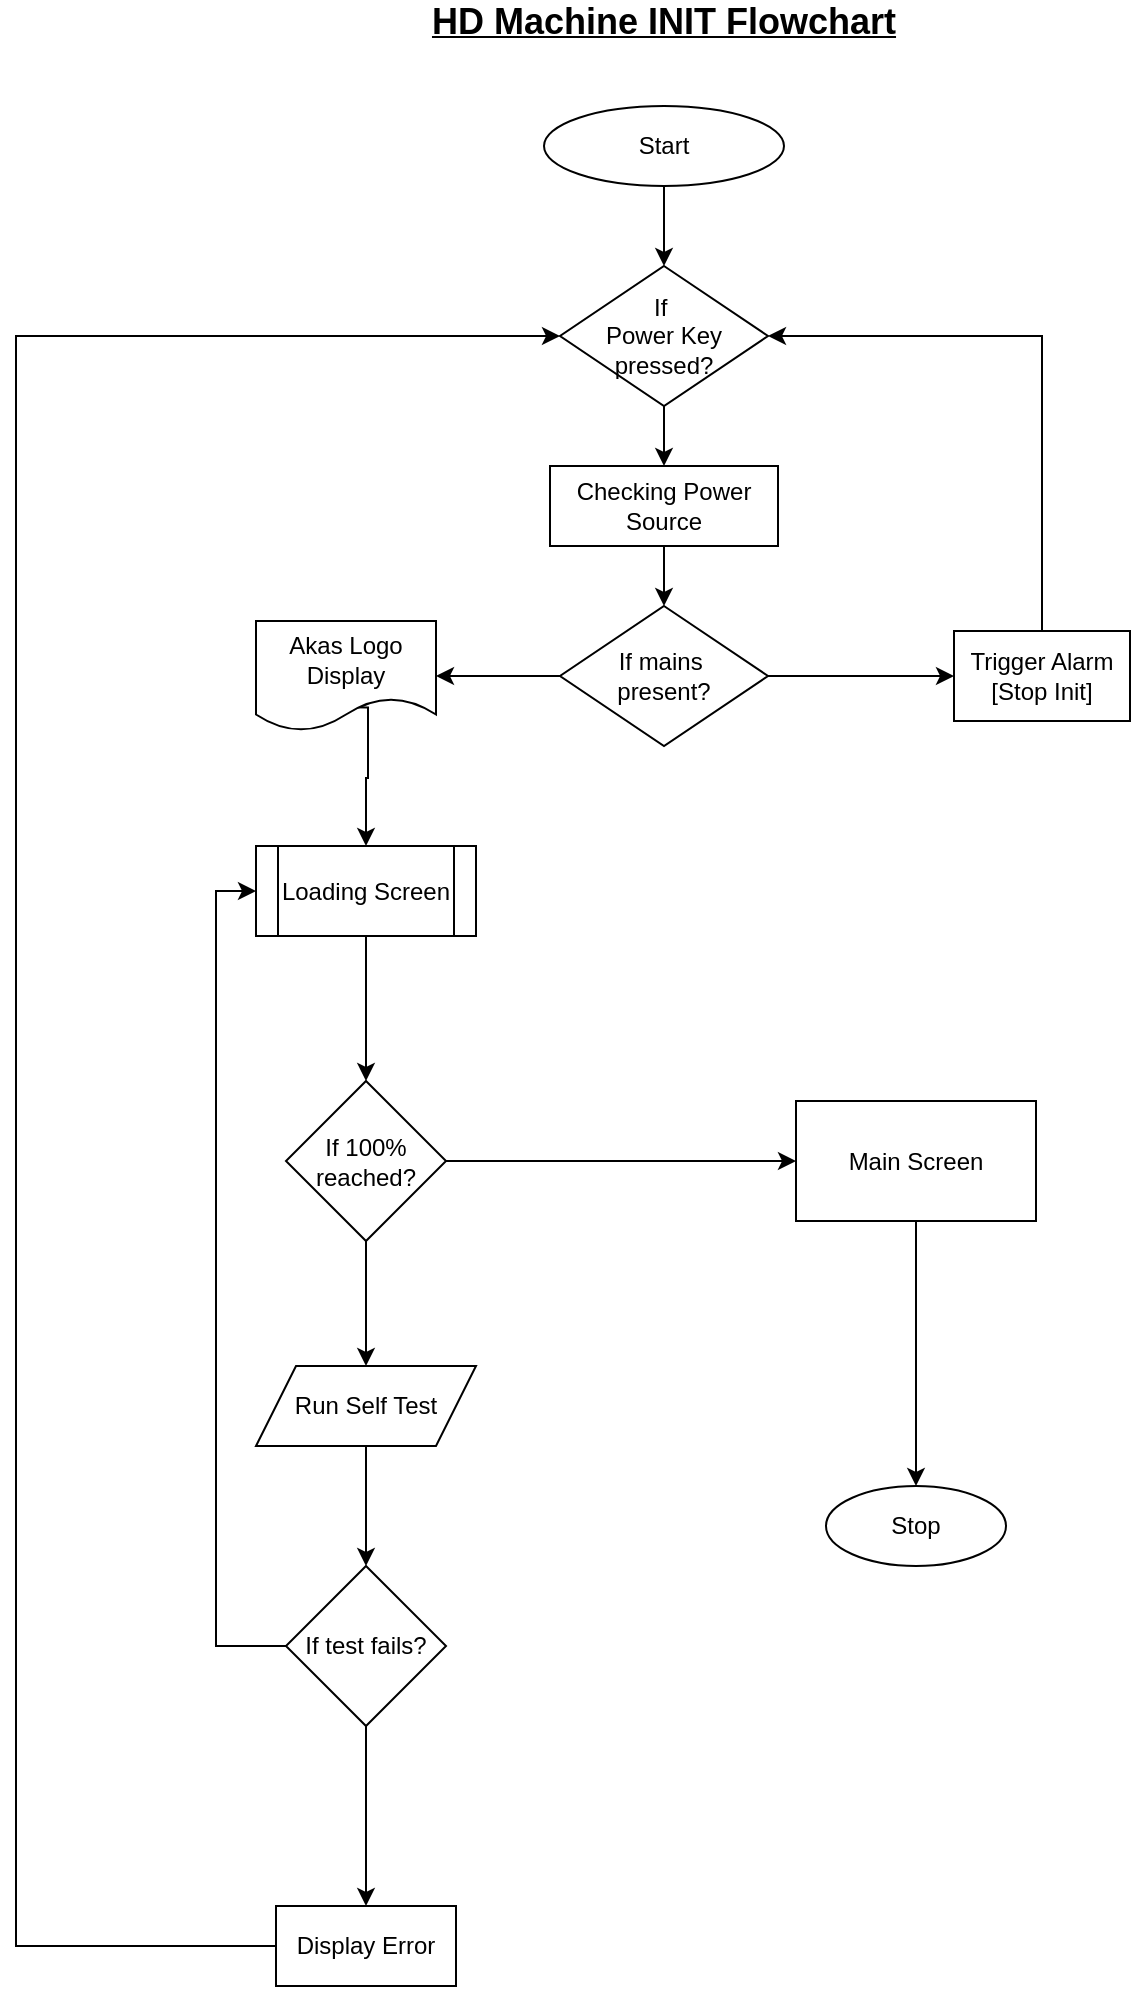 <mxfile version="28.0.7">
  <diagram id="C5RBs43oDa-KdzZeNtuy" name="Page-1">
    <mxGraphModel dx="2467" dy="791" grid="0" gridSize="10" guides="1" tooltips="1" connect="1" arrows="1" fold="1" page="1" pageScale="1" pageWidth="827" pageHeight="1169" math="0" shadow="0">
      <root>
        <mxCell id="WIyWlLk6GJQsqaUBKTNV-0" />
        <mxCell id="WIyWlLk6GJQsqaUBKTNV-1" parent="WIyWlLk6GJQsqaUBKTNV-0" />
        <mxCell id="JMTRg18jXdbkVh8YAQ7i-0" value="&lt;font style=&quot;font-size: 18px;&quot;&gt;&lt;u&gt;&lt;b&gt;HD Machine INIT Flowchart&lt;/b&gt;&lt;/u&gt;&lt;/font&gt;&lt;div&gt;&lt;br&gt;&lt;/div&gt;" style="text;html=1;align=center;verticalAlign=middle;whiteSpace=wrap;rounded=0;" vertex="1" parent="WIyWlLk6GJQsqaUBKTNV-1">
          <mxGeometry x="269" y="20" width="290" height="30" as="geometry" />
        </mxCell>
        <mxCell id="JMTRg18jXdbkVh8YAQ7i-5" value="" style="edgeStyle=orthogonalEdgeStyle;rounded=0;orthogonalLoop=1;jettySize=auto;html=1;" edge="1" parent="WIyWlLk6GJQsqaUBKTNV-1" source="JMTRg18jXdbkVh8YAQ7i-2" target="JMTRg18jXdbkVh8YAQ7i-4">
          <mxGeometry relative="1" as="geometry" />
        </mxCell>
        <mxCell id="JMTRg18jXdbkVh8YAQ7i-2" value="Start" style="ellipse;whiteSpace=wrap;html=1;" vertex="1" parent="WIyWlLk6GJQsqaUBKTNV-1">
          <mxGeometry x="354" y="70" width="120" height="40" as="geometry" />
        </mxCell>
        <mxCell id="JMTRg18jXdbkVh8YAQ7i-7" value="" style="edgeStyle=orthogonalEdgeStyle;rounded=0;orthogonalLoop=1;jettySize=auto;html=1;" edge="1" parent="WIyWlLk6GJQsqaUBKTNV-1" source="JMTRg18jXdbkVh8YAQ7i-4" target="JMTRg18jXdbkVh8YAQ7i-6">
          <mxGeometry relative="1" as="geometry" />
        </mxCell>
        <mxCell id="JMTRg18jXdbkVh8YAQ7i-4" value="If&amp;nbsp;&lt;div&gt;Power Key pressed?&lt;/div&gt;" style="rhombus;whiteSpace=wrap;html=1;" vertex="1" parent="WIyWlLk6GJQsqaUBKTNV-1">
          <mxGeometry x="362" y="150" width="104" height="70" as="geometry" />
        </mxCell>
        <mxCell id="JMTRg18jXdbkVh8YAQ7i-9" value="" style="edgeStyle=orthogonalEdgeStyle;rounded=0;orthogonalLoop=1;jettySize=auto;html=1;" edge="1" parent="WIyWlLk6GJQsqaUBKTNV-1" source="JMTRg18jXdbkVh8YAQ7i-6" target="JMTRg18jXdbkVh8YAQ7i-8">
          <mxGeometry relative="1" as="geometry" />
        </mxCell>
        <mxCell id="JMTRg18jXdbkVh8YAQ7i-6" value="Checking Power Source" style="whiteSpace=wrap;html=1;" vertex="1" parent="WIyWlLk6GJQsqaUBKTNV-1">
          <mxGeometry x="357" y="250" width="114" height="40" as="geometry" />
        </mxCell>
        <mxCell id="JMTRg18jXdbkVh8YAQ7i-11" value="" style="edgeStyle=orthogonalEdgeStyle;rounded=0;orthogonalLoop=1;jettySize=auto;html=1;" edge="1" parent="WIyWlLk6GJQsqaUBKTNV-1" source="JMTRg18jXdbkVh8YAQ7i-8" target="JMTRg18jXdbkVh8YAQ7i-10">
          <mxGeometry relative="1" as="geometry" />
        </mxCell>
        <mxCell id="JMTRg18jXdbkVh8YAQ7i-14" value="" style="edgeStyle=orthogonalEdgeStyle;rounded=0;orthogonalLoop=1;jettySize=auto;html=1;" edge="1" parent="WIyWlLk6GJQsqaUBKTNV-1" source="JMTRg18jXdbkVh8YAQ7i-8" target="JMTRg18jXdbkVh8YAQ7i-13">
          <mxGeometry relative="1" as="geometry" />
        </mxCell>
        <mxCell id="JMTRg18jXdbkVh8YAQ7i-8" value="If mains&amp;nbsp;&lt;div&gt;present?&lt;/div&gt;" style="rhombus;whiteSpace=wrap;html=1;" vertex="1" parent="WIyWlLk6GJQsqaUBKTNV-1">
          <mxGeometry x="362" y="320" width="104" height="70" as="geometry" />
        </mxCell>
        <mxCell id="JMTRg18jXdbkVh8YAQ7i-12" style="edgeStyle=orthogonalEdgeStyle;rounded=0;orthogonalLoop=1;jettySize=auto;html=1;exitX=0.5;exitY=0;exitDx=0;exitDy=0;entryX=1;entryY=0.5;entryDx=0;entryDy=0;" edge="1" parent="WIyWlLk6GJQsqaUBKTNV-1" source="JMTRg18jXdbkVh8YAQ7i-10" target="JMTRg18jXdbkVh8YAQ7i-4">
          <mxGeometry relative="1" as="geometry">
            <mxPoint x="470" y="180" as="targetPoint" />
            <Array as="points">
              <mxPoint x="603" y="185" />
            </Array>
          </mxGeometry>
        </mxCell>
        <mxCell id="JMTRg18jXdbkVh8YAQ7i-10" value="Trigger Alarm&lt;div&gt;[Stop Init]&lt;/div&gt;" style="whiteSpace=wrap;html=1;" vertex="1" parent="WIyWlLk6GJQsqaUBKTNV-1">
          <mxGeometry x="559" y="332.5" width="88" height="45" as="geometry" />
        </mxCell>
        <mxCell id="JMTRg18jXdbkVh8YAQ7i-16" value="" style="edgeStyle=orthogonalEdgeStyle;rounded=0;orthogonalLoop=1;jettySize=auto;html=1;exitX=0.517;exitY=0.785;exitDx=0;exitDy=0;exitPerimeter=0;entryX=0.5;entryY=0;entryDx=0;entryDy=0;" edge="1" parent="WIyWlLk6GJQsqaUBKTNV-1" source="JMTRg18jXdbkVh8YAQ7i-13" target="JMTRg18jXdbkVh8YAQ7i-15">
          <mxGeometry relative="1" as="geometry">
            <Array as="points">
              <mxPoint x="266" y="406" />
              <mxPoint x="265" y="406" />
            </Array>
          </mxGeometry>
        </mxCell>
        <mxCell id="JMTRg18jXdbkVh8YAQ7i-13" value="Akas Logo Display" style="shape=document;whiteSpace=wrap;html=1;boundedLbl=1;" vertex="1" parent="WIyWlLk6GJQsqaUBKTNV-1">
          <mxGeometry x="210" y="327.5" width="90" height="55" as="geometry" />
        </mxCell>
        <mxCell id="JMTRg18jXdbkVh8YAQ7i-18" value="" style="edgeStyle=orthogonalEdgeStyle;rounded=0;orthogonalLoop=1;jettySize=auto;html=1;" edge="1" parent="WIyWlLk6GJQsqaUBKTNV-1" source="JMTRg18jXdbkVh8YAQ7i-15" target="JMTRg18jXdbkVh8YAQ7i-17">
          <mxGeometry relative="1" as="geometry" />
        </mxCell>
        <mxCell id="JMTRg18jXdbkVh8YAQ7i-15" value="Loading Screen" style="shape=process;whiteSpace=wrap;html=1;backgroundOutline=1;" vertex="1" parent="WIyWlLk6GJQsqaUBKTNV-1">
          <mxGeometry x="210" y="440" width="110" height="45" as="geometry" />
        </mxCell>
        <mxCell id="JMTRg18jXdbkVh8YAQ7i-24" value="" style="edgeStyle=orthogonalEdgeStyle;rounded=0;orthogonalLoop=1;jettySize=auto;html=1;" edge="1" parent="WIyWlLk6GJQsqaUBKTNV-1" source="JMTRg18jXdbkVh8YAQ7i-17" target="JMTRg18jXdbkVh8YAQ7i-23">
          <mxGeometry relative="1" as="geometry" />
        </mxCell>
        <mxCell id="JMTRg18jXdbkVh8YAQ7i-32" value="" style="edgeStyle=orthogonalEdgeStyle;rounded=0;orthogonalLoop=1;jettySize=auto;html=1;" edge="1" parent="WIyWlLk6GJQsqaUBKTNV-1" source="JMTRg18jXdbkVh8YAQ7i-17" target="JMTRg18jXdbkVh8YAQ7i-31">
          <mxGeometry relative="1" as="geometry" />
        </mxCell>
        <mxCell id="JMTRg18jXdbkVh8YAQ7i-17" value="If 100% reached?" style="rhombus;whiteSpace=wrap;html=1;" vertex="1" parent="WIyWlLk6GJQsqaUBKTNV-1">
          <mxGeometry x="225" y="557.5" width="80" height="80" as="geometry" />
        </mxCell>
        <mxCell id="JMTRg18jXdbkVh8YAQ7i-26" value="" style="edgeStyle=orthogonalEdgeStyle;rounded=0;orthogonalLoop=1;jettySize=auto;html=1;" edge="1" parent="WIyWlLk6GJQsqaUBKTNV-1" source="JMTRg18jXdbkVh8YAQ7i-23" target="JMTRg18jXdbkVh8YAQ7i-25">
          <mxGeometry relative="1" as="geometry" />
        </mxCell>
        <mxCell id="JMTRg18jXdbkVh8YAQ7i-23" value="Run Self Test" style="shape=parallelogram;perimeter=parallelogramPerimeter;whiteSpace=wrap;html=1;fixedSize=1;" vertex="1" parent="WIyWlLk6GJQsqaUBKTNV-1">
          <mxGeometry x="210" y="700" width="110" height="40" as="geometry" />
        </mxCell>
        <mxCell id="JMTRg18jXdbkVh8YAQ7i-28" value="" style="edgeStyle=orthogonalEdgeStyle;rounded=0;orthogonalLoop=1;jettySize=auto;html=1;" edge="1" parent="WIyWlLk6GJQsqaUBKTNV-1" source="JMTRg18jXdbkVh8YAQ7i-25" target="JMTRg18jXdbkVh8YAQ7i-27">
          <mxGeometry relative="1" as="geometry" />
        </mxCell>
        <mxCell id="JMTRg18jXdbkVh8YAQ7i-30" style="edgeStyle=orthogonalEdgeStyle;rounded=0;orthogonalLoop=1;jettySize=auto;html=1;exitX=0;exitY=0.5;exitDx=0;exitDy=0;entryX=0;entryY=0.5;entryDx=0;entryDy=0;" edge="1" parent="WIyWlLk6GJQsqaUBKTNV-1" source="JMTRg18jXdbkVh8YAQ7i-25" target="JMTRg18jXdbkVh8YAQ7i-15">
          <mxGeometry relative="1" as="geometry" />
        </mxCell>
        <mxCell id="JMTRg18jXdbkVh8YAQ7i-25" value="If test fails?" style="rhombus;whiteSpace=wrap;html=1;" vertex="1" parent="WIyWlLk6GJQsqaUBKTNV-1">
          <mxGeometry x="225" y="800" width="80" height="80" as="geometry" />
        </mxCell>
        <mxCell id="JMTRg18jXdbkVh8YAQ7i-29" style="edgeStyle=orthogonalEdgeStyle;rounded=0;orthogonalLoop=1;jettySize=auto;html=1;exitX=0;exitY=0.5;exitDx=0;exitDy=0;entryX=0;entryY=0.5;entryDx=0;entryDy=0;" edge="1" parent="WIyWlLk6GJQsqaUBKTNV-1" source="JMTRg18jXdbkVh8YAQ7i-27" target="JMTRg18jXdbkVh8YAQ7i-4">
          <mxGeometry relative="1" as="geometry">
            <Array as="points">
              <mxPoint x="90" y="990" />
              <mxPoint x="90" y="185" />
            </Array>
          </mxGeometry>
        </mxCell>
        <mxCell id="JMTRg18jXdbkVh8YAQ7i-27" value="Display Error" style="whiteSpace=wrap;html=1;" vertex="1" parent="WIyWlLk6GJQsqaUBKTNV-1">
          <mxGeometry x="220" y="970" width="90" height="40" as="geometry" />
        </mxCell>
        <mxCell id="JMTRg18jXdbkVh8YAQ7i-36" style="edgeStyle=orthogonalEdgeStyle;rounded=0;orthogonalLoop=1;jettySize=auto;html=1;exitX=0.5;exitY=1;exitDx=0;exitDy=0;entryX=0.5;entryY=0;entryDx=0;entryDy=0;" edge="1" parent="WIyWlLk6GJQsqaUBKTNV-1" source="JMTRg18jXdbkVh8YAQ7i-31" target="JMTRg18jXdbkVh8YAQ7i-35">
          <mxGeometry relative="1" as="geometry" />
        </mxCell>
        <mxCell id="JMTRg18jXdbkVh8YAQ7i-31" value="Main Screen" style="whiteSpace=wrap;html=1;" vertex="1" parent="WIyWlLk6GJQsqaUBKTNV-1">
          <mxGeometry x="480" y="567.5" width="120" height="60" as="geometry" />
        </mxCell>
        <mxCell id="JMTRg18jXdbkVh8YAQ7i-35" value="Stop" style="ellipse;whiteSpace=wrap;html=1;" vertex="1" parent="WIyWlLk6GJQsqaUBKTNV-1">
          <mxGeometry x="495" y="760" width="90" height="40" as="geometry" />
        </mxCell>
      </root>
    </mxGraphModel>
  </diagram>
</mxfile>

